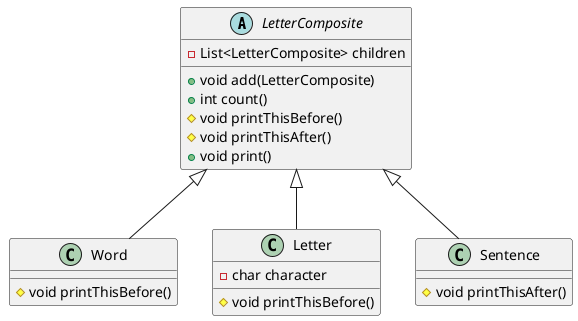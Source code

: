 @startuml
abstract class LetterComposite {
- List<LetterComposite> children
+ void add(LetterComposite)
+ int count()
# void printThisBefore()
# void printThisAfter()
+ void print()
}
class Word {
# void printThisBefore()
}
class Letter {
- char character
# void printThisBefore()
}
class Sentence {
# void printThisAfter()
}


LetterComposite <|-- Word
LetterComposite <|-- Letter
LetterComposite <|-- Sentence
@enduml